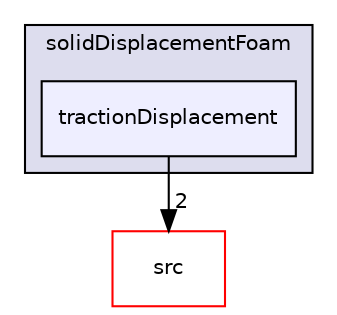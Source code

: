 digraph "applications/solvers/stressAnalysis/solidDisplacementFoam/tractionDisplacement" {
  bgcolor=transparent;
  compound=true
  node [ fontsize="10", fontname="Helvetica"];
  edge [ labelfontsize="10", labelfontname="Helvetica"];
  subgraph clusterdir_7ea3f7dfc8497c6b2ba5ad1ea80f5b62 {
    graph [ bgcolor="#ddddee", pencolor="black", label="solidDisplacementFoam" fontname="Helvetica", fontsize="10", URL="dir_7ea3f7dfc8497c6b2ba5ad1ea80f5b62.html"]
  dir_907233868b146455d359ed189a070140 [shape=box, label="tractionDisplacement", style="filled", fillcolor="#eeeeff", pencolor="black", URL="dir_907233868b146455d359ed189a070140.html"];
  }
  dir_68267d1309a1af8e8297ef4c3efbcdba [shape=box label="src" color="red" URL="dir_68267d1309a1af8e8297ef4c3efbcdba.html"];
  dir_907233868b146455d359ed189a070140->dir_68267d1309a1af8e8297ef4c3efbcdba [headlabel="2", labeldistance=1.5 headhref="dir_000457_000735.html"];
}
